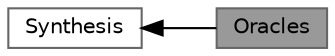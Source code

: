 digraph "Oracles"
{
 // LATEX_PDF_SIZE
  bgcolor="transparent";
  edge [fontname=Helvetica,fontsize=10,labelfontname=Helvetica,labelfontsize=10];
  node [fontname=Helvetica,fontsize=10,shape=box,height=0.2,width=0.4];
  rankdir=LR;
  Node1 [label="Oracles",height=0.2,width=0.4,color="gray40", fillcolor="grey60", style="filled", fontcolor="black",tooltip=" "];
  Node2 [label="Synthesis",height=0.2,width=0.4,color="grey40", fillcolor="white", style="filled",URL="$group__synthesis.html",tooltip=" "];
  Node2->Node1 [shape=plaintext, dir="back", style="solid"];
}
